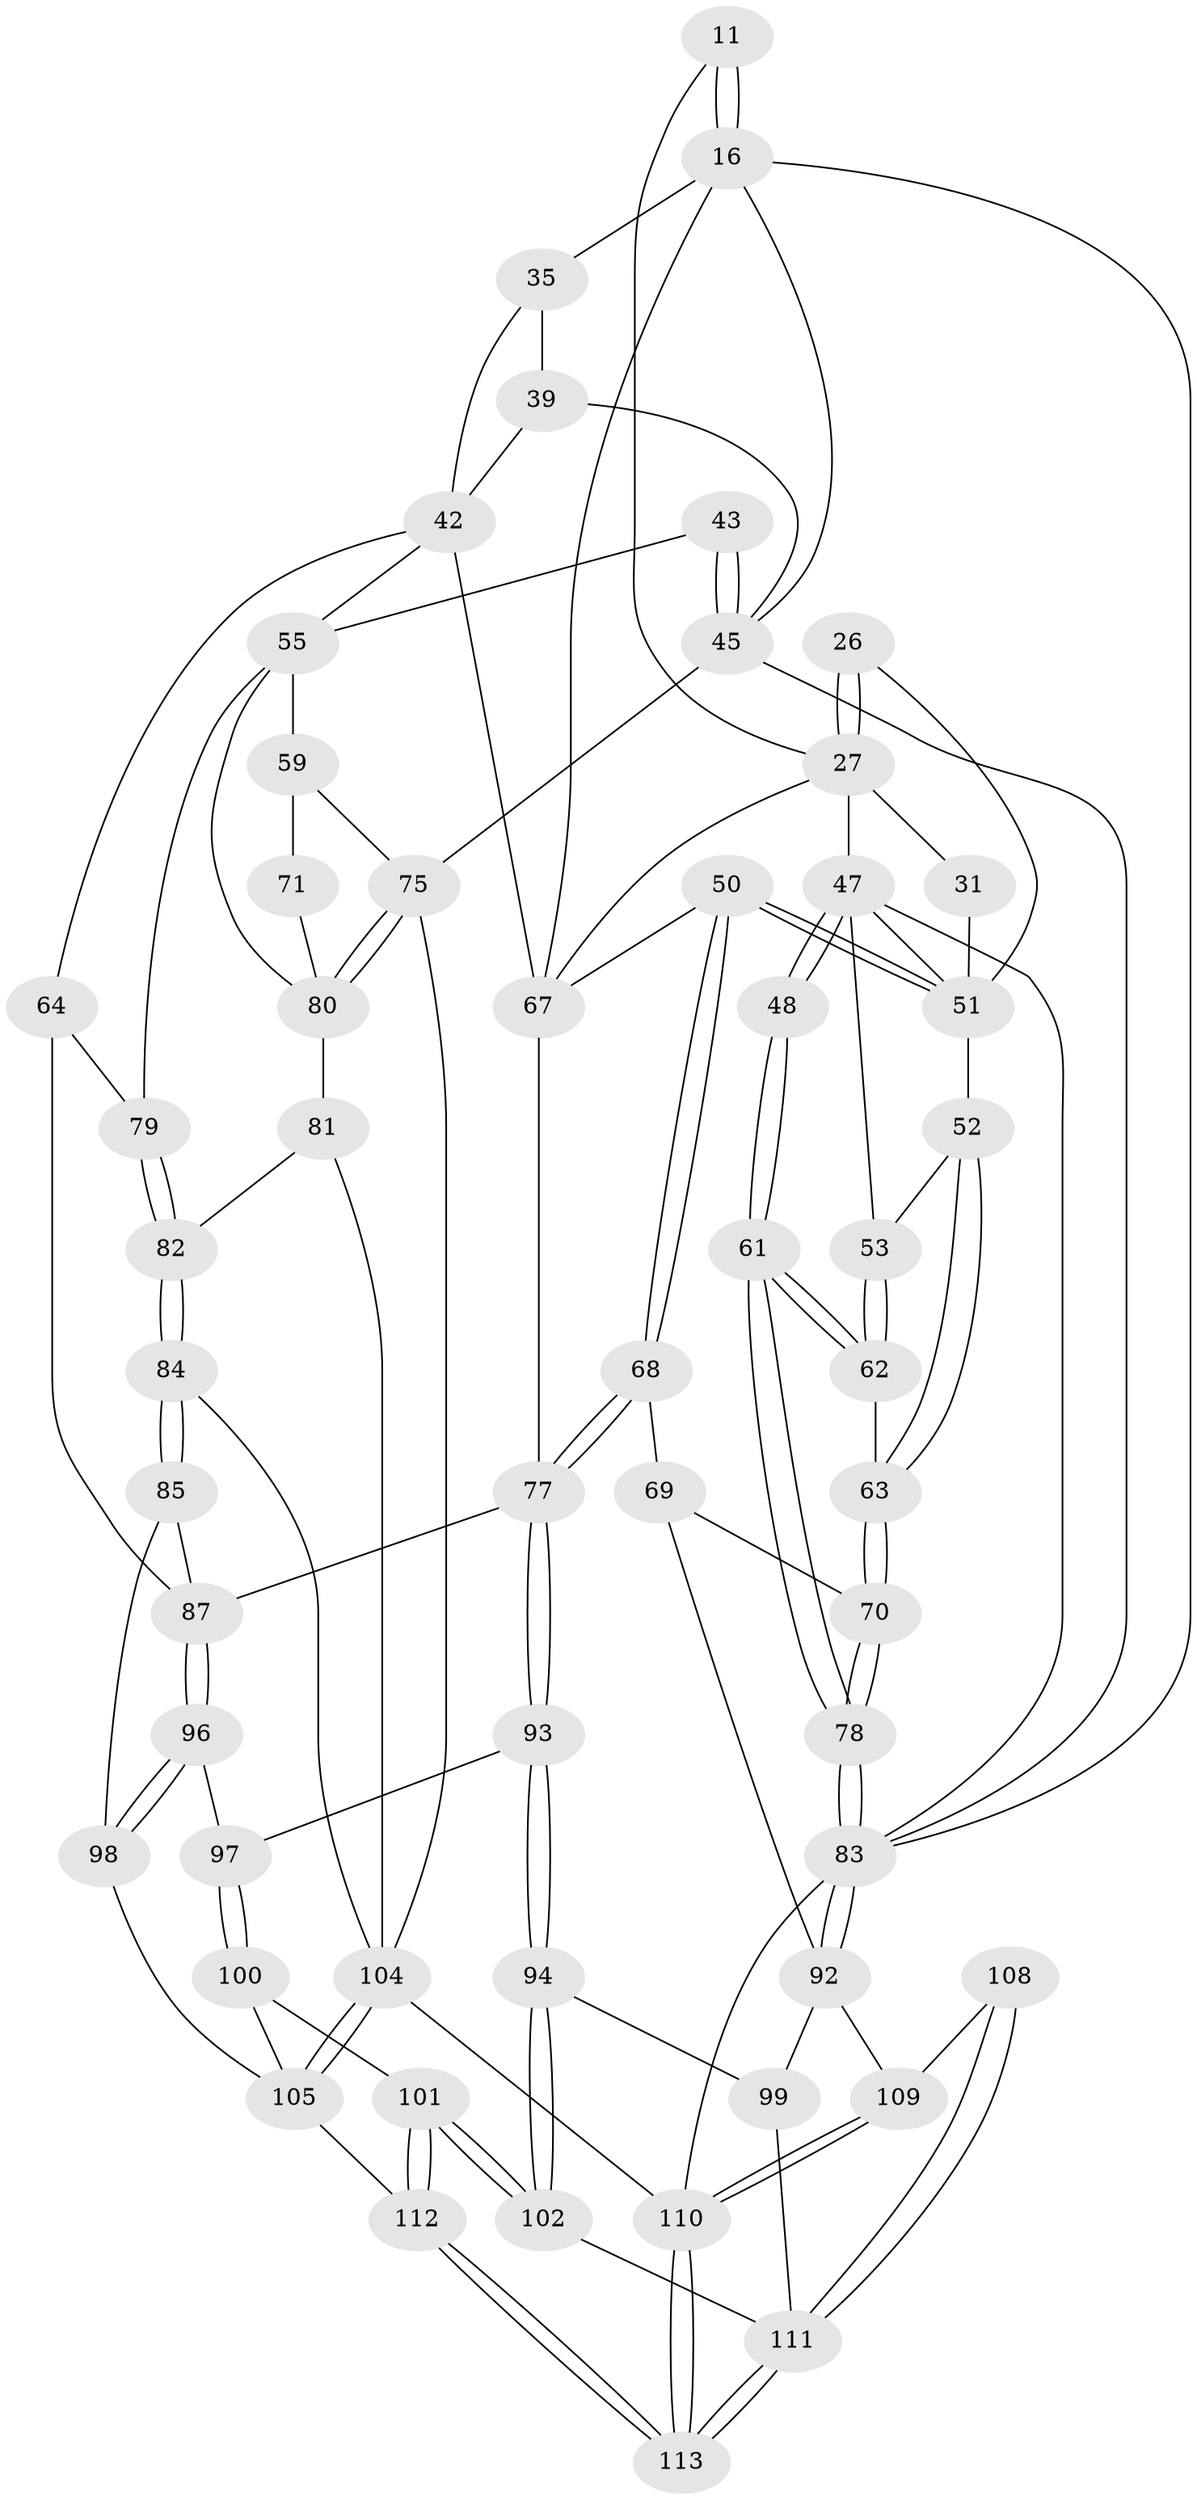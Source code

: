 // original degree distribution, {3: 0.035398230088495575, 4: 0.20353982300884957, 5: 0.5486725663716814, 6: 0.21238938053097345}
// Generated by graph-tools (version 1.1) at 2025/00/03/09/25 05:00:38]
// undirected, 56 vertices, 129 edges
graph export_dot {
graph [start="1"]
  node [color=gray90,style=filled];
  11 [pos="+0.47267863617125777+0",super="+2"];
  16 [pos="+0.5873164368012385+0.12329918953527294",super="+15+4"];
  26 [pos="+0.45477192772185476+0.20072144619071658"];
  27 [pos="+0.37797005253735844+0.16324469152882268",super="+25+14"];
  31 [pos="+0.34862209107443914+0.1840396144523721",super="+28"];
  35 [pos="+0.7900674521110442+0.16629171446827623",super="+18"];
  39 [pos="+0.831075674588067+0.17284245126673634",super="+22"];
  42 [pos="+0.6939220877191613+0.3497646416293724",super="+41+36"];
  43 [pos="+0.8854066894554243+0.20954563635752083"];
  45 [pos="+1+0.20117543032200985",super="+23+21"];
  47 [pos="+0.09395426596167604+0.2935182615822942",super="+30+46"];
  48 [pos="+0+0.3120825118206784"];
  50 [pos="+0.2884439330729152+0.4514373969849161",super="+49+40"];
  51 [pos="+0.22366115202798514+0.3820828542598858",super="+34+29+33"];
  52 [pos="+0.18500581069198152+0.399730474234529"];
  53 [pos="+0.05210644057059755+0.3946941833068158"];
  55 [pos="+0.8590793520334208+0.4586322024455855",super="+54+44"];
  59 [pos="+1+0.37613874822426513",super="+58"];
  61 [pos="+0+0.46204218927557583"];
  62 [pos="+0.04469467662997853+0.40094146629230143"];
  63 [pos="+0.12121875833974667+0.4925533165985939"];
  64 [pos="+0.6588665950594748+0.5762719496845405",super="+57"];
  67 [pos="+0.5092451175695585+0.3957950366716043",super="+37+38"];
  68 [pos="+0.27835401014057504+0.5893327048099102"];
  69 [pos="+0.2111294189816195+0.6000657254643638"];
  70 [pos="+0.12922395784227672+0.5668440717371849"];
  71 [pos="+0.941906259285454+0.5583840735897267"];
  75 [pos="+1+0.560620112223075",super="+60"];
  77 [pos="+0.32839607606940063+0.6259113480607252",super="+76+66"];
  78 [pos="+0+0.6260571734666558"];
  79 [pos="+0.7817971749024529+0.5439026953343046",super="+56"];
  80 [pos="+0.9383726321278755+0.5780689589381881",super="+72"];
  81 [pos="+0.9078588105855988+0.6229977205427393"];
  82 [pos="+0.8379346834675285+0.6137996638595984"];
  83 [pos="+0+0.7491998439261204",super="+6+5"];
  84 [pos="+0.7321446085705645+0.7827434594403335"];
  85 [pos="+0.6887988552550575+0.7636509927282776"];
  87 [pos="+0.5115625433487173+0.6945307599208221",super="+86+65"];
  92 [pos="+0.018773036232900414+0.8175161683646315",super="+91+90"];
  93 [pos="+0.3406866997647438+0.765498192285386"];
  94 [pos="+0.2911562577301967+0.8189194301537613"];
  96 [pos="+0.4796391240712875+0.7873785537314679"];
  97 [pos="+0.4341119832769433+0.8060343188891436"];
  98 [pos="+0.6004277309242791+0.8170298211807245"];
  99 [pos="+0.06589909953072375+0.8268834304401516",super="+95"];
  100 [pos="+0.4618890120274369+0.9317911857226568"];
  101 [pos="+0.3297339518247184+0.9426147147310207"];
  102 [pos="+0.28863665626115836+0.8976881029892552"];
  104 [pos="+0.7373963127281279+1",super="+89+88"];
  105 [pos="+0.5975150834969888+1",super="+103"];
  108 [pos="+0.1487484195786892+1"];
  109 [pos="+0.034975703873709775+0.8791928973846307"];
  110 [pos="+0.09468615705413279+1",super="+73"];
  111 [pos="+0.16193323127464374+1",super="+106+107"];
  112 [pos="+0.32799502056236923+1"];
  113 [pos="+0.1543221540976123+1"];
  11 -- 16 [weight=2];
  11 -- 16;
  11 -- 27 [weight=2];
  16 -- 83;
  16 -- 35;
  16 -- 45;
  16 -- 67;
  26 -- 27 [weight=2];
  26 -- 27;
  26 -- 51;
  27 -- 31 [weight=2];
  27 -- 47;
  27 -- 67;
  31 -- 51 [weight=2];
  35 -- 39 [weight=2];
  35 -- 42;
  39 -- 45;
  39 -- 42;
  42 -- 64;
  42 -- 55;
  42 -- 67;
  43 -- 45 [weight=2];
  43 -- 45;
  43 -- 55;
  45 -- 83;
  45 -- 75;
  47 -- 48 [weight=2];
  47 -- 48;
  47 -- 53;
  47 -- 51;
  47 -- 83 [weight=2];
  48 -- 61;
  48 -- 61;
  50 -- 51 [weight=2];
  50 -- 51;
  50 -- 68;
  50 -- 68;
  50 -- 67 [weight=2];
  51 -- 52;
  52 -- 53;
  52 -- 63;
  52 -- 63;
  53 -- 62;
  53 -- 62;
  55 -- 80;
  55 -- 79;
  55 -- 59;
  59 -- 71 [weight=2];
  59 -- 75;
  61 -- 62;
  61 -- 62;
  61 -- 78;
  61 -- 78;
  62 -- 63;
  63 -- 70;
  63 -- 70;
  64 -- 79 [weight=2];
  64 -- 87;
  67 -- 77;
  68 -- 69;
  68 -- 77;
  68 -- 77;
  69 -- 70;
  69 -- 92;
  70 -- 78;
  70 -- 78;
  71 -- 80;
  75 -- 80;
  75 -- 80;
  75 -- 104;
  77 -- 93;
  77 -- 93;
  77 -- 87 [weight=2];
  78 -- 83;
  78 -- 83;
  79 -- 82;
  79 -- 82;
  80 -- 81;
  81 -- 82;
  81 -- 104;
  82 -- 84;
  82 -- 84;
  83 -- 92;
  83 -- 92;
  83 -- 110 [weight=2];
  84 -- 85;
  84 -- 85;
  84 -- 104;
  85 -- 98;
  85 -- 87;
  87 -- 96;
  87 -- 96;
  92 -- 109;
  92 -- 99 [weight=2];
  93 -- 94;
  93 -- 94;
  93 -- 97;
  94 -- 102;
  94 -- 102;
  94 -- 99;
  96 -- 97;
  96 -- 98;
  96 -- 98;
  97 -- 100;
  97 -- 100;
  98 -- 105;
  99 -- 111;
  100 -- 101;
  100 -- 105;
  101 -- 102;
  101 -- 102;
  101 -- 112;
  101 -- 112;
  102 -- 111;
  104 -- 105;
  104 -- 105;
  104 -- 110 [weight=2];
  105 -- 112;
  108 -- 109;
  108 -- 111 [weight=2];
  108 -- 111;
  109 -- 110;
  109 -- 110;
  110 -- 113;
  110 -- 113;
  111 -- 113;
  111 -- 113;
  112 -- 113;
  112 -- 113;
}

